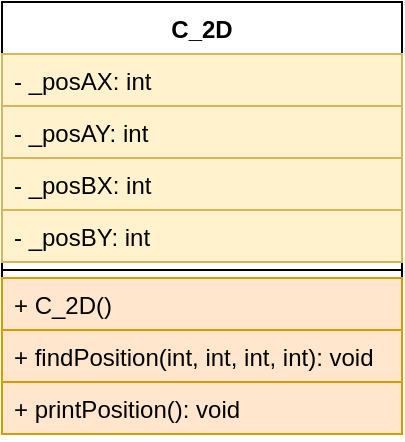 <mxfile version="15.2.5" type="github">
  <diagram id="yByAGaXeHtsglBaPChMi" name="Page-1">
    <mxGraphModel dx="431" dy="757" grid="1" gridSize="10" guides="1" tooltips="1" connect="1" arrows="1" fold="1" page="1" pageScale="1" pageWidth="827" pageHeight="1169" math="0" shadow="0">
      <root>
        <mxCell id="0" />
        <mxCell id="1" parent="0" />
        <mxCell id="V-s9oRXqBcLZJ8n3xuk_-5" value="C_2D" style="swimlane;fontStyle=1;align=center;verticalAlign=top;childLayout=stackLayout;horizontal=1;startSize=26;horizontalStack=0;resizeParent=1;resizeParentMax=0;resizeLast=0;collapsible=1;marginBottom=0;" vertex="1" parent="1">
          <mxGeometry x="480" y="690" width="200" height="216" as="geometry" />
        </mxCell>
        <mxCell id="V-s9oRXqBcLZJ8n3xuk_-6" value="- _posAX: int" style="text;strokeColor=#d6b656;fillColor=#fff2cc;align=left;verticalAlign=top;spacingLeft=4;spacingRight=4;overflow=hidden;rotatable=0;points=[[0,0.5],[1,0.5]];portConstraint=eastwest;" vertex="1" parent="V-s9oRXqBcLZJ8n3xuk_-5">
          <mxGeometry y="26" width="200" height="26" as="geometry" />
        </mxCell>
        <mxCell id="V-s9oRXqBcLZJ8n3xuk_-9" value="- _posAY: int" style="text;strokeColor=#d6b656;fillColor=#fff2cc;align=left;verticalAlign=top;spacingLeft=4;spacingRight=4;overflow=hidden;rotatable=0;points=[[0,0.5],[1,0.5]];portConstraint=eastwest;" vertex="1" parent="V-s9oRXqBcLZJ8n3xuk_-5">
          <mxGeometry y="52" width="200" height="26" as="geometry" />
        </mxCell>
        <mxCell id="V-s9oRXqBcLZJ8n3xuk_-10" value="- _posBX: int" style="text;strokeColor=#d6b656;fillColor=#fff2cc;align=left;verticalAlign=top;spacingLeft=4;spacingRight=4;overflow=hidden;rotatable=0;points=[[0,0.5],[1,0.5]];portConstraint=eastwest;" vertex="1" parent="V-s9oRXqBcLZJ8n3xuk_-5">
          <mxGeometry y="78" width="200" height="26" as="geometry" />
        </mxCell>
        <mxCell id="V-s9oRXqBcLZJ8n3xuk_-11" value="- _posBY: int" style="text;strokeColor=#d6b656;fillColor=#fff2cc;align=left;verticalAlign=top;spacingLeft=4;spacingRight=4;overflow=hidden;rotatable=0;points=[[0,0.5],[1,0.5]];portConstraint=eastwest;" vertex="1" parent="V-s9oRXqBcLZJ8n3xuk_-5">
          <mxGeometry y="104" width="200" height="26" as="geometry" />
        </mxCell>
        <mxCell id="V-s9oRXqBcLZJ8n3xuk_-7" value="" style="line;strokeWidth=1;fillColor=none;align=left;verticalAlign=middle;spacingTop=-1;spacingLeft=3;spacingRight=3;rotatable=0;labelPosition=right;points=[];portConstraint=eastwest;" vertex="1" parent="V-s9oRXqBcLZJ8n3xuk_-5">
          <mxGeometry y="130" width="200" height="8" as="geometry" />
        </mxCell>
        <mxCell id="V-s9oRXqBcLZJ8n3xuk_-8" value="+ C_2D()" style="text;strokeColor=#d79b00;fillColor=#ffe6cc;align=left;verticalAlign=top;spacingLeft=4;spacingRight=4;overflow=hidden;rotatable=0;points=[[0,0.5],[1,0.5]];portConstraint=eastwest;" vertex="1" parent="V-s9oRXqBcLZJ8n3xuk_-5">
          <mxGeometry y="138" width="200" height="26" as="geometry" />
        </mxCell>
        <mxCell id="V-s9oRXqBcLZJ8n3xuk_-12" value="+ findPosition(int, int, int, int): void" style="text;strokeColor=#d79b00;fillColor=#ffe6cc;align=left;verticalAlign=top;spacingLeft=4;spacingRight=4;overflow=hidden;rotatable=0;points=[[0,0.5],[1,0.5]];portConstraint=eastwest;" vertex="1" parent="V-s9oRXqBcLZJ8n3xuk_-5">
          <mxGeometry y="164" width="200" height="26" as="geometry" />
        </mxCell>
        <mxCell id="V-s9oRXqBcLZJ8n3xuk_-18" value="+ printPosition(): void" style="text;strokeColor=#d79b00;fillColor=#ffe6cc;align=left;verticalAlign=top;spacingLeft=4;spacingRight=4;overflow=hidden;rotatable=0;points=[[0,0.5],[1,0.5]];portConstraint=eastwest;" vertex="1" parent="V-s9oRXqBcLZJ8n3xuk_-5">
          <mxGeometry y="190" width="200" height="26" as="geometry" />
        </mxCell>
      </root>
    </mxGraphModel>
  </diagram>
</mxfile>
